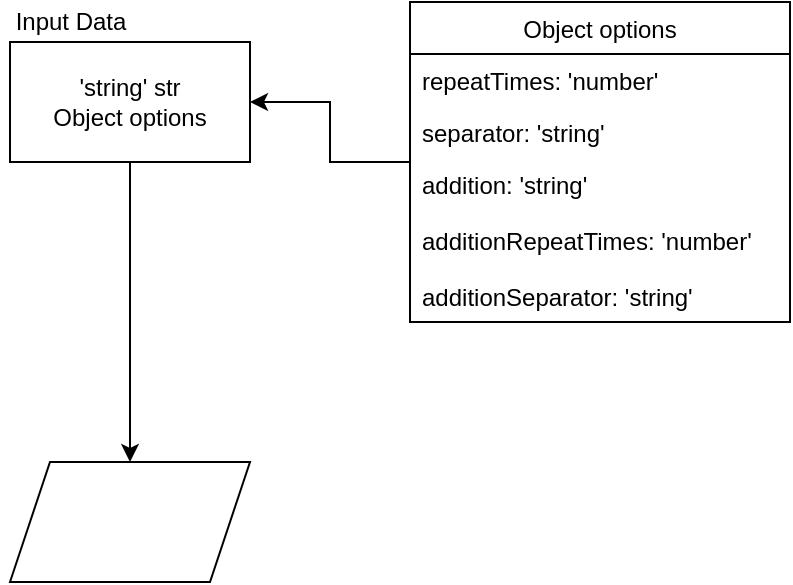 <mxfile version="13.7.7" type="github">
  <diagram id="JQm_p6SwBanrn0_uo3UZ" name="Page-1">
    <mxGraphModel dx="1422" dy="791" grid="1" gridSize="10" guides="1" tooltips="1" connect="1" arrows="1" fold="1" page="1" pageScale="1" pageWidth="827" pageHeight="1169" math="0" shadow="0">
      <root>
        <mxCell id="0" />
        <mxCell id="1" parent="0" />
        <mxCell id="DqQEze0Kncg8UxCRY0Tz-21" style="edgeStyle=orthogonalEdgeStyle;rounded=0;orthogonalLoop=1;jettySize=auto;html=1;" edge="1" parent="1" source="DqQEze0Kncg8UxCRY0Tz-1" target="DqQEze0Kncg8UxCRY0Tz-4">
          <mxGeometry relative="1" as="geometry" />
        </mxCell>
        <mxCell id="DqQEze0Kncg8UxCRY0Tz-1" value="&lt;div&gt;&#39;string&#39; str&lt;/div&gt;&lt;div&gt;Object options&lt;br&gt;&lt;/div&gt;" style="whiteSpace=wrap;html=1;" vertex="1" parent="1">
          <mxGeometry x="360" y="30" width="120" height="60" as="geometry" />
        </mxCell>
        <mxCell id="DqQEze0Kncg8UxCRY0Tz-2" value="Input Data" style="text;html=1;align=center;verticalAlign=middle;resizable=0;points=[];autosize=1;" vertex="1" parent="1">
          <mxGeometry x="355" y="10" width="70" height="20" as="geometry" />
        </mxCell>
        <mxCell id="DqQEze0Kncg8UxCRY0Tz-4" value="" style="shape=parallelogram;perimeter=parallelogramPerimeter;whiteSpace=wrap;html=1;fixedSize=1;" vertex="1" parent="1">
          <mxGeometry x="360" y="240" width="120" height="60" as="geometry" />
        </mxCell>
        <mxCell id="DqQEze0Kncg8UxCRY0Tz-20" style="edgeStyle=orthogonalEdgeStyle;rounded=0;orthogonalLoop=1;jettySize=auto;html=1;entryX=1;entryY=0.5;entryDx=0;entryDy=0;" edge="1" parent="1" source="DqQEze0Kncg8UxCRY0Tz-6" target="DqQEze0Kncg8UxCRY0Tz-1">
          <mxGeometry relative="1" as="geometry" />
        </mxCell>
        <mxCell id="DqQEze0Kncg8UxCRY0Tz-6" value="Object options" style="swimlane;fontStyle=0;childLayout=stackLayout;horizontal=1;startSize=26;fillColor=none;horizontalStack=0;resizeParent=1;resizeParentMax=0;resizeLast=0;collapsible=1;marginBottom=0;" vertex="1" parent="1">
          <mxGeometry x="560" y="10" width="190" height="160" as="geometry" />
        </mxCell>
        <mxCell id="DqQEze0Kncg8UxCRY0Tz-7" value="repeatTimes: &#39;number&#39;" style="text;strokeColor=none;fillColor=none;align=left;verticalAlign=top;spacingLeft=4;spacingRight=4;overflow=hidden;rotatable=0;points=[[0,0.5],[1,0.5]];portConstraint=eastwest;" vertex="1" parent="DqQEze0Kncg8UxCRY0Tz-6">
          <mxGeometry y="26" width="190" height="26" as="geometry" />
        </mxCell>
        <mxCell id="DqQEze0Kncg8UxCRY0Tz-8" value="separator: &#39;string&#39;" style="text;strokeColor=none;fillColor=none;align=left;verticalAlign=top;spacingLeft=4;spacingRight=4;overflow=hidden;rotatable=0;points=[[0,0.5],[1,0.5]];portConstraint=eastwest;" vertex="1" parent="DqQEze0Kncg8UxCRY0Tz-6">
          <mxGeometry y="52" width="190" height="26" as="geometry" />
        </mxCell>
        <mxCell id="DqQEze0Kncg8UxCRY0Tz-9" value="addition: &#39;string&#39;&#xa;&#xa;additionRepeatTimes: &#39;number&#39;&#xa;&#xa;additionSeparator: &#39;string&#39;&#xa;" style="text;strokeColor=none;fillColor=none;align=left;verticalAlign=top;spacingLeft=4;spacingRight=4;overflow=hidden;rotatable=0;points=[[0,0.5],[1,0.5]];portConstraint=eastwest;" vertex="1" parent="DqQEze0Kncg8UxCRY0Tz-6">
          <mxGeometry y="78" width="190" height="82" as="geometry" />
        </mxCell>
      </root>
    </mxGraphModel>
  </diagram>
</mxfile>
